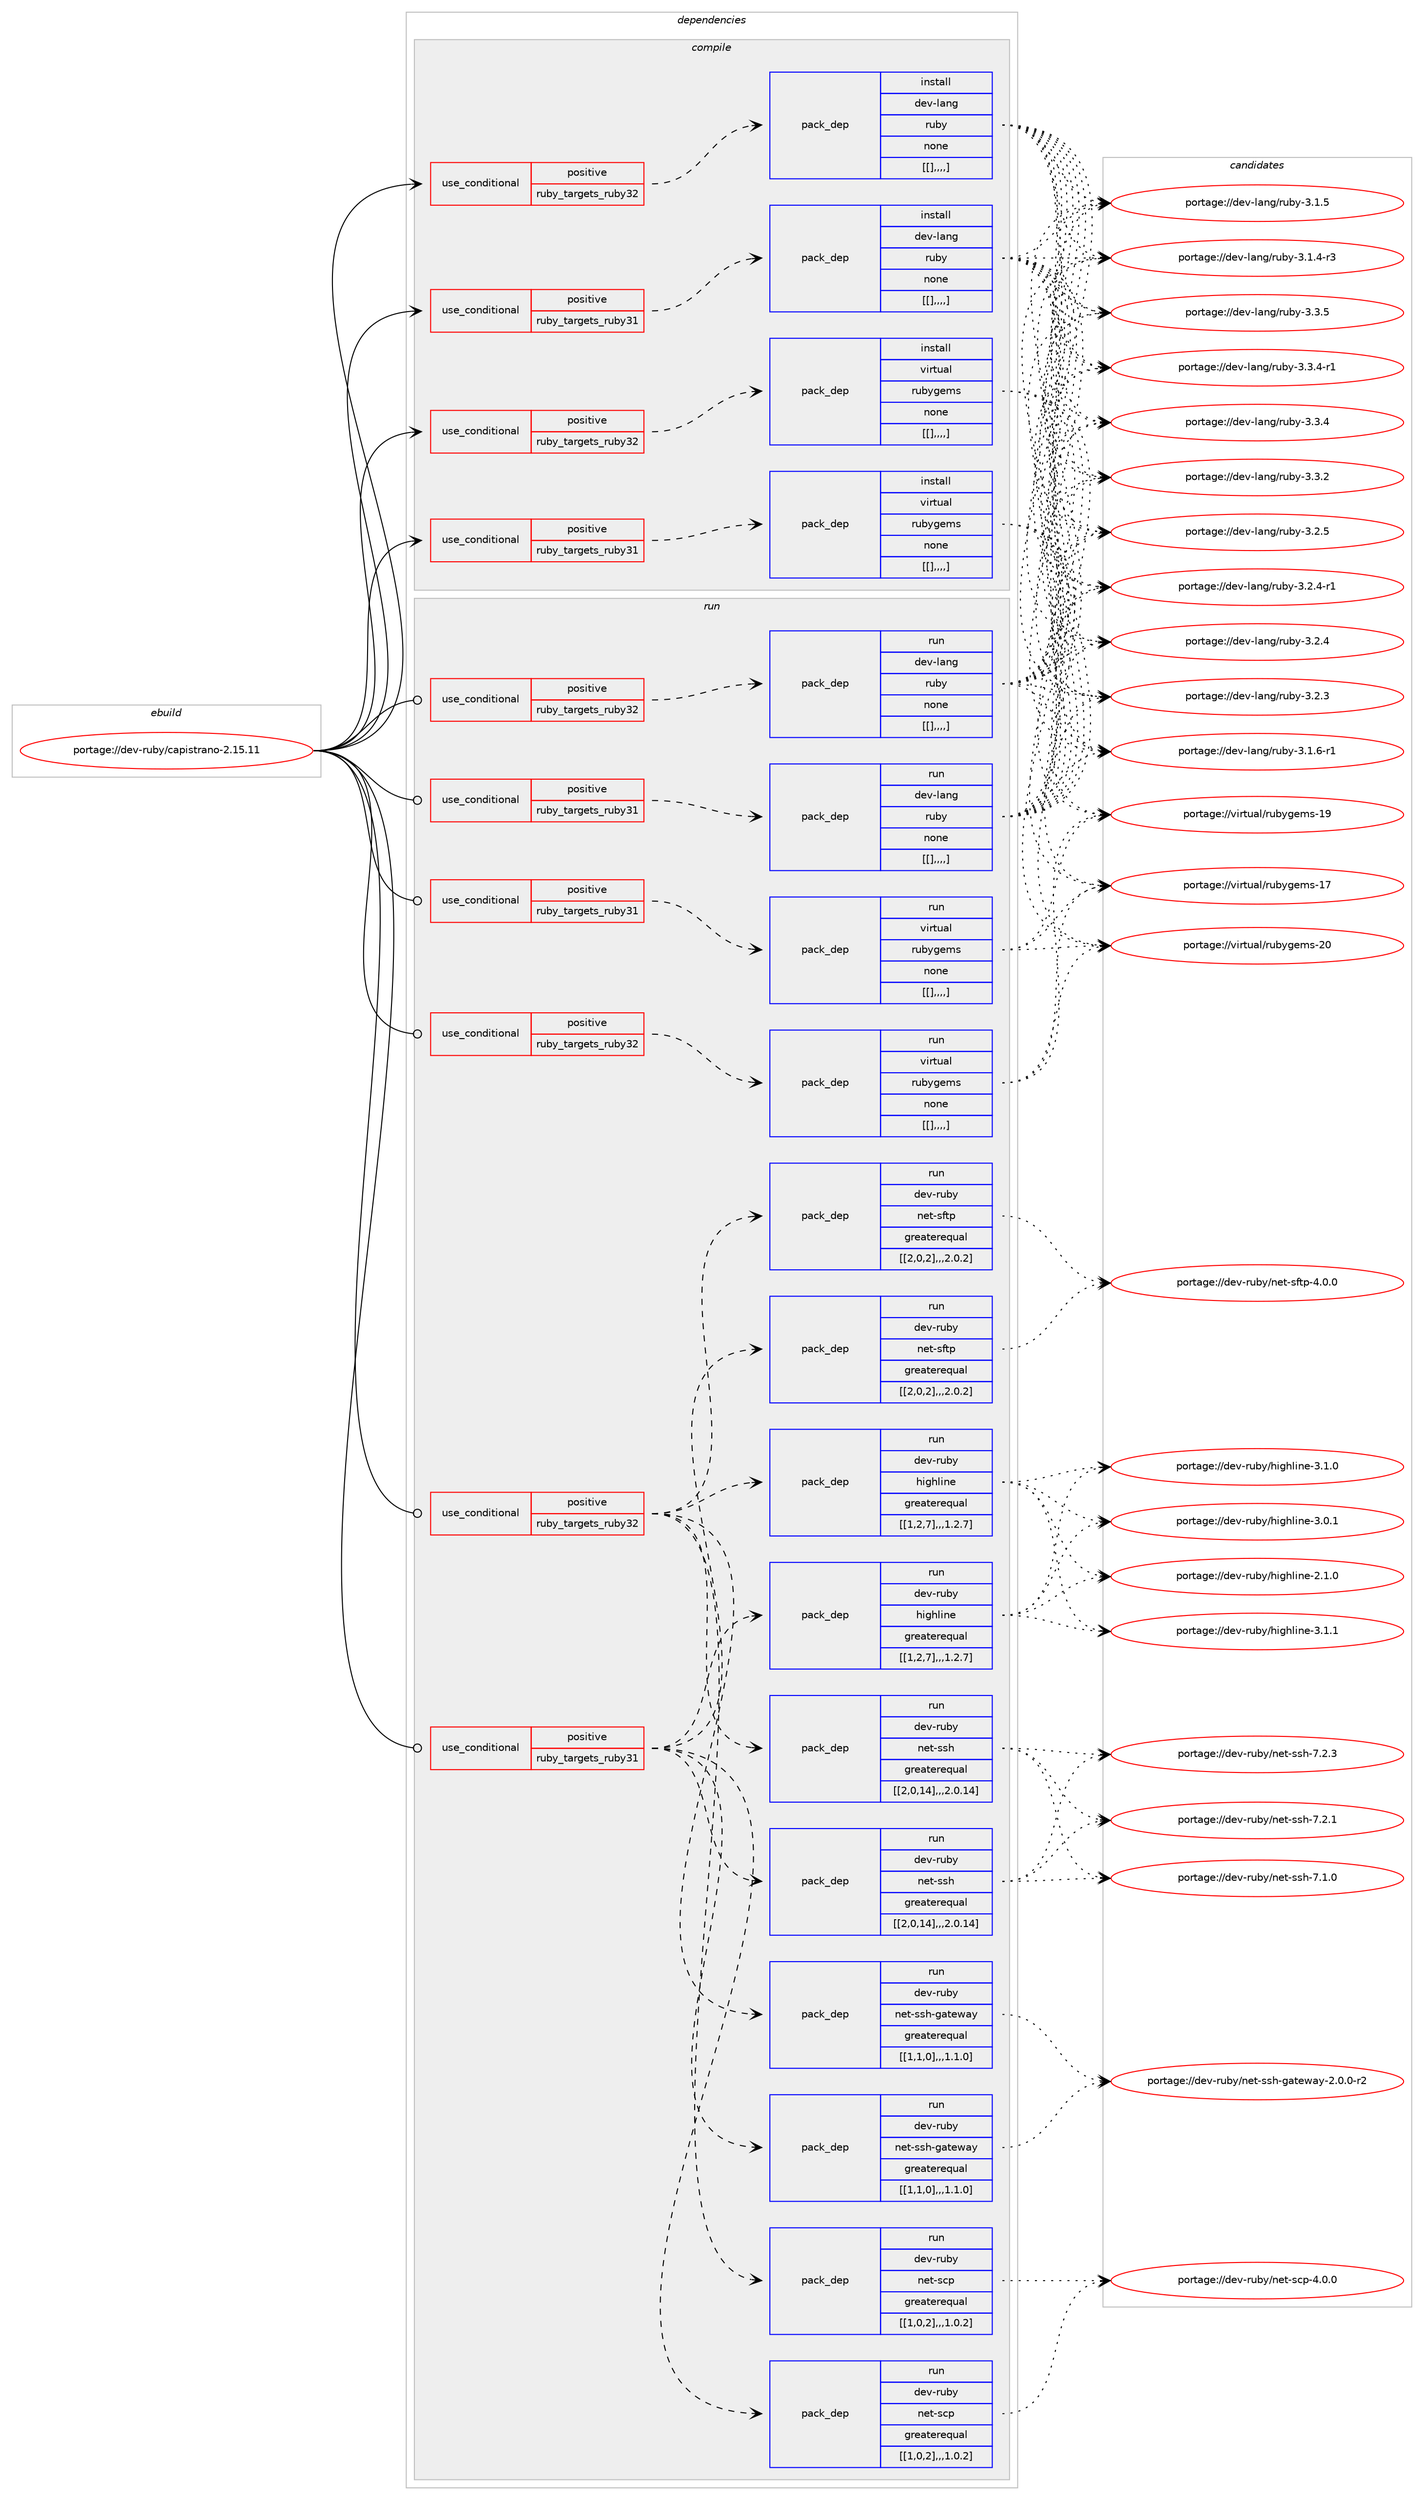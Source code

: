 digraph prolog {

# *************
# Graph options
# *************

newrank=true;
concentrate=true;
compound=true;
graph [rankdir=LR,fontname=Helvetica,fontsize=10,ranksep=1.5];#, ranksep=2.5, nodesep=0.2];
edge  [arrowhead=vee];
node  [fontname=Helvetica,fontsize=10];

# **********
# The ebuild
# **********

subgraph cluster_leftcol {
color=gray;
label=<<i>ebuild</i>>;
id [label="portage://dev-ruby/capistrano-2.15.11", color=red, width=4, href="../dev-ruby/capistrano-2.15.11.svg"];
}

# ****************
# The dependencies
# ****************

subgraph cluster_midcol {
color=gray;
label=<<i>dependencies</i>>;
subgraph cluster_compile {
fillcolor="#eeeeee";
style=filled;
label=<<i>compile</i>>;
subgraph cond47302 {
dependency182426 [label=<<TABLE BORDER="0" CELLBORDER="1" CELLSPACING="0" CELLPADDING="4"><TR><TD ROWSPAN="3" CELLPADDING="10">use_conditional</TD></TR><TR><TD>positive</TD></TR><TR><TD>ruby_targets_ruby31</TD></TR></TABLE>>, shape=none, color=red];
subgraph pack133843 {
dependency182427 [label=<<TABLE BORDER="0" CELLBORDER="1" CELLSPACING="0" CELLPADDING="4" WIDTH="220"><TR><TD ROWSPAN="6" CELLPADDING="30">pack_dep</TD></TR><TR><TD WIDTH="110">install</TD></TR><TR><TD>dev-lang</TD></TR><TR><TD>ruby</TD></TR><TR><TD>none</TD></TR><TR><TD>[[],,,,]</TD></TR></TABLE>>, shape=none, color=blue];
}
dependency182426:e -> dependency182427:w [weight=20,style="dashed",arrowhead="vee"];
}
id:e -> dependency182426:w [weight=20,style="solid",arrowhead="vee"];
subgraph cond47303 {
dependency182428 [label=<<TABLE BORDER="0" CELLBORDER="1" CELLSPACING="0" CELLPADDING="4"><TR><TD ROWSPAN="3" CELLPADDING="10">use_conditional</TD></TR><TR><TD>positive</TD></TR><TR><TD>ruby_targets_ruby31</TD></TR></TABLE>>, shape=none, color=red];
subgraph pack133844 {
dependency182429 [label=<<TABLE BORDER="0" CELLBORDER="1" CELLSPACING="0" CELLPADDING="4" WIDTH="220"><TR><TD ROWSPAN="6" CELLPADDING="30">pack_dep</TD></TR><TR><TD WIDTH="110">install</TD></TR><TR><TD>virtual</TD></TR><TR><TD>rubygems</TD></TR><TR><TD>none</TD></TR><TR><TD>[[],,,,]</TD></TR></TABLE>>, shape=none, color=blue];
}
dependency182428:e -> dependency182429:w [weight=20,style="dashed",arrowhead="vee"];
}
id:e -> dependency182428:w [weight=20,style="solid",arrowhead="vee"];
subgraph cond47304 {
dependency182430 [label=<<TABLE BORDER="0" CELLBORDER="1" CELLSPACING="0" CELLPADDING="4"><TR><TD ROWSPAN="3" CELLPADDING="10">use_conditional</TD></TR><TR><TD>positive</TD></TR><TR><TD>ruby_targets_ruby32</TD></TR></TABLE>>, shape=none, color=red];
subgraph pack133845 {
dependency182431 [label=<<TABLE BORDER="0" CELLBORDER="1" CELLSPACING="0" CELLPADDING="4" WIDTH="220"><TR><TD ROWSPAN="6" CELLPADDING="30">pack_dep</TD></TR><TR><TD WIDTH="110">install</TD></TR><TR><TD>dev-lang</TD></TR><TR><TD>ruby</TD></TR><TR><TD>none</TD></TR><TR><TD>[[],,,,]</TD></TR></TABLE>>, shape=none, color=blue];
}
dependency182430:e -> dependency182431:w [weight=20,style="dashed",arrowhead="vee"];
}
id:e -> dependency182430:w [weight=20,style="solid",arrowhead="vee"];
subgraph cond47305 {
dependency182432 [label=<<TABLE BORDER="0" CELLBORDER="1" CELLSPACING="0" CELLPADDING="4"><TR><TD ROWSPAN="3" CELLPADDING="10">use_conditional</TD></TR><TR><TD>positive</TD></TR><TR><TD>ruby_targets_ruby32</TD></TR></TABLE>>, shape=none, color=red];
subgraph pack133846 {
dependency182433 [label=<<TABLE BORDER="0" CELLBORDER="1" CELLSPACING="0" CELLPADDING="4" WIDTH="220"><TR><TD ROWSPAN="6" CELLPADDING="30">pack_dep</TD></TR><TR><TD WIDTH="110">install</TD></TR><TR><TD>virtual</TD></TR><TR><TD>rubygems</TD></TR><TR><TD>none</TD></TR><TR><TD>[[],,,,]</TD></TR></TABLE>>, shape=none, color=blue];
}
dependency182432:e -> dependency182433:w [weight=20,style="dashed",arrowhead="vee"];
}
id:e -> dependency182432:w [weight=20,style="solid",arrowhead="vee"];
}
subgraph cluster_compileandrun {
fillcolor="#eeeeee";
style=filled;
label=<<i>compile and run</i>>;
}
subgraph cluster_run {
fillcolor="#eeeeee";
style=filled;
label=<<i>run</i>>;
subgraph cond47306 {
dependency182434 [label=<<TABLE BORDER="0" CELLBORDER="1" CELLSPACING="0" CELLPADDING="4"><TR><TD ROWSPAN="3" CELLPADDING="10">use_conditional</TD></TR><TR><TD>positive</TD></TR><TR><TD>ruby_targets_ruby31</TD></TR></TABLE>>, shape=none, color=red];
subgraph pack133847 {
dependency182435 [label=<<TABLE BORDER="0" CELLBORDER="1" CELLSPACING="0" CELLPADDING="4" WIDTH="220"><TR><TD ROWSPAN="6" CELLPADDING="30">pack_dep</TD></TR><TR><TD WIDTH="110">run</TD></TR><TR><TD>dev-lang</TD></TR><TR><TD>ruby</TD></TR><TR><TD>none</TD></TR><TR><TD>[[],,,,]</TD></TR></TABLE>>, shape=none, color=blue];
}
dependency182434:e -> dependency182435:w [weight=20,style="dashed",arrowhead="vee"];
}
id:e -> dependency182434:w [weight=20,style="solid",arrowhead="odot"];
subgraph cond47307 {
dependency182436 [label=<<TABLE BORDER="0" CELLBORDER="1" CELLSPACING="0" CELLPADDING="4"><TR><TD ROWSPAN="3" CELLPADDING="10">use_conditional</TD></TR><TR><TD>positive</TD></TR><TR><TD>ruby_targets_ruby31</TD></TR></TABLE>>, shape=none, color=red];
subgraph pack133848 {
dependency182437 [label=<<TABLE BORDER="0" CELLBORDER="1" CELLSPACING="0" CELLPADDING="4" WIDTH="220"><TR><TD ROWSPAN="6" CELLPADDING="30">pack_dep</TD></TR><TR><TD WIDTH="110">run</TD></TR><TR><TD>dev-ruby</TD></TR><TR><TD>net-ssh</TD></TR><TR><TD>greaterequal</TD></TR><TR><TD>[[2,0,14],,,2.0.14]</TD></TR></TABLE>>, shape=none, color=blue];
}
dependency182436:e -> dependency182437:w [weight=20,style="dashed",arrowhead="vee"];
subgraph pack133849 {
dependency182438 [label=<<TABLE BORDER="0" CELLBORDER="1" CELLSPACING="0" CELLPADDING="4" WIDTH="220"><TR><TD ROWSPAN="6" CELLPADDING="30">pack_dep</TD></TR><TR><TD WIDTH="110">run</TD></TR><TR><TD>dev-ruby</TD></TR><TR><TD>net-sftp</TD></TR><TR><TD>greaterequal</TD></TR><TR><TD>[[2,0,2],,,2.0.2]</TD></TR></TABLE>>, shape=none, color=blue];
}
dependency182436:e -> dependency182438:w [weight=20,style="dashed",arrowhead="vee"];
subgraph pack133850 {
dependency182439 [label=<<TABLE BORDER="0" CELLBORDER="1" CELLSPACING="0" CELLPADDING="4" WIDTH="220"><TR><TD ROWSPAN="6" CELLPADDING="30">pack_dep</TD></TR><TR><TD WIDTH="110">run</TD></TR><TR><TD>dev-ruby</TD></TR><TR><TD>net-scp</TD></TR><TR><TD>greaterequal</TD></TR><TR><TD>[[1,0,2],,,1.0.2]</TD></TR></TABLE>>, shape=none, color=blue];
}
dependency182436:e -> dependency182439:w [weight=20,style="dashed",arrowhead="vee"];
subgraph pack133851 {
dependency182440 [label=<<TABLE BORDER="0" CELLBORDER="1" CELLSPACING="0" CELLPADDING="4" WIDTH="220"><TR><TD ROWSPAN="6" CELLPADDING="30">pack_dep</TD></TR><TR><TD WIDTH="110">run</TD></TR><TR><TD>dev-ruby</TD></TR><TR><TD>net-ssh-gateway</TD></TR><TR><TD>greaterequal</TD></TR><TR><TD>[[1,1,0],,,1.1.0]</TD></TR></TABLE>>, shape=none, color=blue];
}
dependency182436:e -> dependency182440:w [weight=20,style="dashed",arrowhead="vee"];
subgraph pack133852 {
dependency182441 [label=<<TABLE BORDER="0" CELLBORDER="1" CELLSPACING="0" CELLPADDING="4" WIDTH="220"><TR><TD ROWSPAN="6" CELLPADDING="30">pack_dep</TD></TR><TR><TD WIDTH="110">run</TD></TR><TR><TD>dev-ruby</TD></TR><TR><TD>highline</TD></TR><TR><TD>greaterequal</TD></TR><TR><TD>[[1,2,7],,,1.2.7]</TD></TR></TABLE>>, shape=none, color=blue];
}
dependency182436:e -> dependency182441:w [weight=20,style="dashed",arrowhead="vee"];
}
id:e -> dependency182436:w [weight=20,style="solid",arrowhead="odot"];
subgraph cond47308 {
dependency182442 [label=<<TABLE BORDER="0" CELLBORDER="1" CELLSPACING="0" CELLPADDING="4"><TR><TD ROWSPAN="3" CELLPADDING="10">use_conditional</TD></TR><TR><TD>positive</TD></TR><TR><TD>ruby_targets_ruby31</TD></TR></TABLE>>, shape=none, color=red];
subgraph pack133853 {
dependency182443 [label=<<TABLE BORDER="0" CELLBORDER="1" CELLSPACING="0" CELLPADDING="4" WIDTH="220"><TR><TD ROWSPAN="6" CELLPADDING="30">pack_dep</TD></TR><TR><TD WIDTH="110">run</TD></TR><TR><TD>virtual</TD></TR><TR><TD>rubygems</TD></TR><TR><TD>none</TD></TR><TR><TD>[[],,,,]</TD></TR></TABLE>>, shape=none, color=blue];
}
dependency182442:e -> dependency182443:w [weight=20,style="dashed",arrowhead="vee"];
}
id:e -> dependency182442:w [weight=20,style="solid",arrowhead="odot"];
subgraph cond47309 {
dependency182444 [label=<<TABLE BORDER="0" CELLBORDER="1" CELLSPACING="0" CELLPADDING="4"><TR><TD ROWSPAN="3" CELLPADDING="10">use_conditional</TD></TR><TR><TD>positive</TD></TR><TR><TD>ruby_targets_ruby32</TD></TR></TABLE>>, shape=none, color=red];
subgraph pack133854 {
dependency182445 [label=<<TABLE BORDER="0" CELLBORDER="1" CELLSPACING="0" CELLPADDING="4" WIDTH="220"><TR><TD ROWSPAN="6" CELLPADDING="30">pack_dep</TD></TR><TR><TD WIDTH="110">run</TD></TR><TR><TD>dev-lang</TD></TR><TR><TD>ruby</TD></TR><TR><TD>none</TD></TR><TR><TD>[[],,,,]</TD></TR></TABLE>>, shape=none, color=blue];
}
dependency182444:e -> dependency182445:w [weight=20,style="dashed",arrowhead="vee"];
}
id:e -> dependency182444:w [weight=20,style="solid",arrowhead="odot"];
subgraph cond47310 {
dependency182446 [label=<<TABLE BORDER="0" CELLBORDER="1" CELLSPACING="0" CELLPADDING="4"><TR><TD ROWSPAN="3" CELLPADDING="10">use_conditional</TD></TR><TR><TD>positive</TD></TR><TR><TD>ruby_targets_ruby32</TD></TR></TABLE>>, shape=none, color=red];
subgraph pack133855 {
dependency182447 [label=<<TABLE BORDER="0" CELLBORDER="1" CELLSPACING="0" CELLPADDING="4" WIDTH="220"><TR><TD ROWSPAN="6" CELLPADDING="30">pack_dep</TD></TR><TR><TD WIDTH="110">run</TD></TR><TR><TD>dev-ruby</TD></TR><TR><TD>net-ssh</TD></TR><TR><TD>greaterequal</TD></TR><TR><TD>[[2,0,14],,,2.0.14]</TD></TR></TABLE>>, shape=none, color=blue];
}
dependency182446:e -> dependency182447:w [weight=20,style="dashed",arrowhead="vee"];
subgraph pack133856 {
dependency182448 [label=<<TABLE BORDER="0" CELLBORDER="1" CELLSPACING="0" CELLPADDING="4" WIDTH="220"><TR><TD ROWSPAN="6" CELLPADDING="30">pack_dep</TD></TR><TR><TD WIDTH="110">run</TD></TR><TR><TD>dev-ruby</TD></TR><TR><TD>net-sftp</TD></TR><TR><TD>greaterequal</TD></TR><TR><TD>[[2,0,2],,,2.0.2]</TD></TR></TABLE>>, shape=none, color=blue];
}
dependency182446:e -> dependency182448:w [weight=20,style="dashed",arrowhead="vee"];
subgraph pack133857 {
dependency182449 [label=<<TABLE BORDER="0" CELLBORDER="1" CELLSPACING="0" CELLPADDING="4" WIDTH="220"><TR><TD ROWSPAN="6" CELLPADDING="30">pack_dep</TD></TR><TR><TD WIDTH="110">run</TD></TR><TR><TD>dev-ruby</TD></TR><TR><TD>net-scp</TD></TR><TR><TD>greaterequal</TD></TR><TR><TD>[[1,0,2],,,1.0.2]</TD></TR></TABLE>>, shape=none, color=blue];
}
dependency182446:e -> dependency182449:w [weight=20,style="dashed",arrowhead="vee"];
subgraph pack133858 {
dependency182450 [label=<<TABLE BORDER="0" CELLBORDER="1" CELLSPACING="0" CELLPADDING="4" WIDTH="220"><TR><TD ROWSPAN="6" CELLPADDING="30">pack_dep</TD></TR><TR><TD WIDTH="110">run</TD></TR><TR><TD>dev-ruby</TD></TR><TR><TD>net-ssh-gateway</TD></TR><TR><TD>greaterequal</TD></TR><TR><TD>[[1,1,0],,,1.1.0]</TD></TR></TABLE>>, shape=none, color=blue];
}
dependency182446:e -> dependency182450:w [weight=20,style="dashed",arrowhead="vee"];
subgraph pack133859 {
dependency182451 [label=<<TABLE BORDER="0" CELLBORDER="1" CELLSPACING="0" CELLPADDING="4" WIDTH="220"><TR><TD ROWSPAN="6" CELLPADDING="30">pack_dep</TD></TR><TR><TD WIDTH="110">run</TD></TR><TR><TD>dev-ruby</TD></TR><TR><TD>highline</TD></TR><TR><TD>greaterequal</TD></TR><TR><TD>[[1,2,7],,,1.2.7]</TD></TR></TABLE>>, shape=none, color=blue];
}
dependency182446:e -> dependency182451:w [weight=20,style="dashed",arrowhead="vee"];
}
id:e -> dependency182446:w [weight=20,style="solid",arrowhead="odot"];
subgraph cond47311 {
dependency182452 [label=<<TABLE BORDER="0" CELLBORDER="1" CELLSPACING="0" CELLPADDING="4"><TR><TD ROWSPAN="3" CELLPADDING="10">use_conditional</TD></TR><TR><TD>positive</TD></TR><TR><TD>ruby_targets_ruby32</TD></TR></TABLE>>, shape=none, color=red];
subgraph pack133860 {
dependency182453 [label=<<TABLE BORDER="0" CELLBORDER="1" CELLSPACING="0" CELLPADDING="4" WIDTH="220"><TR><TD ROWSPAN="6" CELLPADDING="30">pack_dep</TD></TR><TR><TD WIDTH="110">run</TD></TR><TR><TD>virtual</TD></TR><TR><TD>rubygems</TD></TR><TR><TD>none</TD></TR><TR><TD>[[],,,,]</TD></TR></TABLE>>, shape=none, color=blue];
}
dependency182452:e -> dependency182453:w [weight=20,style="dashed",arrowhead="vee"];
}
id:e -> dependency182452:w [weight=20,style="solid",arrowhead="odot"];
}
}

# **************
# The candidates
# **************

subgraph cluster_choices {
rank=same;
color=gray;
label=<<i>candidates</i>>;

subgraph choice133843 {
color=black;
nodesep=1;
choice10010111845108971101034711411798121455146514653 [label="portage://dev-lang/ruby-3.3.5", color=red, width=4,href="../dev-lang/ruby-3.3.5.svg"];
choice100101118451089711010347114117981214551465146524511449 [label="portage://dev-lang/ruby-3.3.4-r1", color=red, width=4,href="../dev-lang/ruby-3.3.4-r1.svg"];
choice10010111845108971101034711411798121455146514652 [label="portage://dev-lang/ruby-3.3.4", color=red, width=4,href="../dev-lang/ruby-3.3.4.svg"];
choice10010111845108971101034711411798121455146514650 [label="portage://dev-lang/ruby-3.3.2", color=red, width=4,href="../dev-lang/ruby-3.3.2.svg"];
choice10010111845108971101034711411798121455146504653 [label="portage://dev-lang/ruby-3.2.5", color=red, width=4,href="../dev-lang/ruby-3.2.5.svg"];
choice100101118451089711010347114117981214551465046524511449 [label="portage://dev-lang/ruby-3.2.4-r1", color=red, width=4,href="../dev-lang/ruby-3.2.4-r1.svg"];
choice10010111845108971101034711411798121455146504652 [label="portage://dev-lang/ruby-3.2.4", color=red, width=4,href="../dev-lang/ruby-3.2.4.svg"];
choice10010111845108971101034711411798121455146504651 [label="portage://dev-lang/ruby-3.2.3", color=red, width=4,href="../dev-lang/ruby-3.2.3.svg"];
choice100101118451089711010347114117981214551464946544511449 [label="portage://dev-lang/ruby-3.1.6-r1", color=red, width=4,href="../dev-lang/ruby-3.1.6-r1.svg"];
choice10010111845108971101034711411798121455146494653 [label="portage://dev-lang/ruby-3.1.5", color=red, width=4,href="../dev-lang/ruby-3.1.5.svg"];
choice100101118451089711010347114117981214551464946524511451 [label="portage://dev-lang/ruby-3.1.4-r3", color=red, width=4,href="../dev-lang/ruby-3.1.4-r3.svg"];
dependency182427:e -> choice10010111845108971101034711411798121455146514653:w [style=dotted,weight="100"];
dependency182427:e -> choice100101118451089711010347114117981214551465146524511449:w [style=dotted,weight="100"];
dependency182427:e -> choice10010111845108971101034711411798121455146514652:w [style=dotted,weight="100"];
dependency182427:e -> choice10010111845108971101034711411798121455146514650:w [style=dotted,weight="100"];
dependency182427:e -> choice10010111845108971101034711411798121455146504653:w [style=dotted,weight="100"];
dependency182427:e -> choice100101118451089711010347114117981214551465046524511449:w [style=dotted,weight="100"];
dependency182427:e -> choice10010111845108971101034711411798121455146504652:w [style=dotted,weight="100"];
dependency182427:e -> choice10010111845108971101034711411798121455146504651:w [style=dotted,weight="100"];
dependency182427:e -> choice100101118451089711010347114117981214551464946544511449:w [style=dotted,weight="100"];
dependency182427:e -> choice10010111845108971101034711411798121455146494653:w [style=dotted,weight="100"];
dependency182427:e -> choice100101118451089711010347114117981214551464946524511451:w [style=dotted,weight="100"];
}
subgraph choice133844 {
color=black;
nodesep=1;
choice118105114116117971084711411798121103101109115455048 [label="portage://virtual/rubygems-20", color=red, width=4,href="../virtual/rubygems-20.svg"];
choice118105114116117971084711411798121103101109115454957 [label="portage://virtual/rubygems-19", color=red, width=4,href="../virtual/rubygems-19.svg"];
choice118105114116117971084711411798121103101109115454955 [label="portage://virtual/rubygems-17", color=red, width=4,href="../virtual/rubygems-17.svg"];
dependency182429:e -> choice118105114116117971084711411798121103101109115455048:w [style=dotted,weight="100"];
dependency182429:e -> choice118105114116117971084711411798121103101109115454957:w [style=dotted,weight="100"];
dependency182429:e -> choice118105114116117971084711411798121103101109115454955:w [style=dotted,weight="100"];
}
subgraph choice133845 {
color=black;
nodesep=1;
choice10010111845108971101034711411798121455146514653 [label="portage://dev-lang/ruby-3.3.5", color=red, width=4,href="../dev-lang/ruby-3.3.5.svg"];
choice100101118451089711010347114117981214551465146524511449 [label="portage://dev-lang/ruby-3.3.4-r1", color=red, width=4,href="../dev-lang/ruby-3.3.4-r1.svg"];
choice10010111845108971101034711411798121455146514652 [label="portage://dev-lang/ruby-3.3.4", color=red, width=4,href="../dev-lang/ruby-3.3.4.svg"];
choice10010111845108971101034711411798121455146514650 [label="portage://dev-lang/ruby-3.3.2", color=red, width=4,href="../dev-lang/ruby-3.3.2.svg"];
choice10010111845108971101034711411798121455146504653 [label="portage://dev-lang/ruby-3.2.5", color=red, width=4,href="../dev-lang/ruby-3.2.5.svg"];
choice100101118451089711010347114117981214551465046524511449 [label="portage://dev-lang/ruby-3.2.4-r1", color=red, width=4,href="../dev-lang/ruby-3.2.4-r1.svg"];
choice10010111845108971101034711411798121455146504652 [label="portage://dev-lang/ruby-3.2.4", color=red, width=4,href="../dev-lang/ruby-3.2.4.svg"];
choice10010111845108971101034711411798121455146504651 [label="portage://dev-lang/ruby-3.2.3", color=red, width=4,href="../dev-lang/ruby-3.2.3.svg"];
choice100101118451089711010347114117981214551464946544511449 [label="portage://dev-lang/ruby-3.1.6-r1", color=red, width=4,href="../dev-lang/ruby-3.1.6-r1.svg"];
choice10010111845108971101034711411798121455146494653 [label="portage://dev-lang/ruby-3.1.5", color=red, width=4,href="../dev-lang/ruby-3.1.5.svg"];
choice100101118451089711010347114117981214551464946524511451 [label="portage://dev-lang/ruby-3.1.4-r3", color=red, width=4,href="../dev-lang/ruby-3.1.4-r3.svg"];
dependency182431:e -> choice10010111845108971101034711411798121455146514653:w [style=dotted,weight="100"];
dependency182431:e -> choice100101118451089711010347114117981214551465146524511449:w [style=dotted,weight="100"];
dependency182431:e -> choice10010111845108971101034711411798121455146514652:w [style=dotted,weight="100"];
dependency182431:e -> choice10010111845108971101034711411798121455146514650:w [style=dotted,weight="100"];
dependency182431:e -> choice10010111845108971101034711411798121455146504653:w [style=dotted,weight="100"];
dependency182431:e -> choice100101118451089711010347114117981214551465046524511449:w [style=dotted,weight="100"];
dependency182431:e -> choice10010111845108971101034711411798121455146504652:w [style=dotted,weight="100"];
dependency182431:e -> choice10010111845108971101034711411798121455146504651:w [style=dotted,weight="100"];
dependency182431:e -> choice100101118451089711010347114117981214551464946544511449:w [style=dotted,weight="100"];
dependency182431:e -> choice10010111845108971101034711411798121455146494653:w [style=dotted,weight="100"];
dependency182431:e -> choice100101118451089711010347114117981214551464946524511451:w [style=dotted,weight="100"];
}
subgraph choice133846 {
color=black;
nodesep=1;
choice118105114116117971084711411798121103101109115455048 [label="portage://virtual/rubygems-20", color=red, width=4,href="../virtual/rubygems-20.svg"];
choice118105114116117971084711411798121103101109115454957 [label="portage://virtual/rubygems-19", color=red, width=4,href="../virtual/rubygems-19.svg"];
choice118105114116117971084711411798121103101109115454955 [label="portage://virtual/rubygems-17", color=red, width=4,href="../virtual/rubygems-17.svg"];
dependency182433:e -> choice118105114116117971084711411798121103101109115455048:w [style=dotted,weight="100"];
dependency182433:e -> choice118105114116117971084711411798121103101109115454957:w [style=dotted,weight="100"];
dependency182433:e -> choice118105114116117971084711411798121103101109115454955:w [style=dotted,weight="100"];
}
subgraph choice133847 {
color=black;
nodesep=1;
choice10010111845108971101034711411798121455146514653 [label="portage://dev-lang/ruby-3.3.5", color=red, width=4,href="../dev-lang/ruby-3.3.5.svg"];
choice100101118451089711010347114117981214551465146524511449 [label="portage://dev-lang/ruby-3.3.4-r1", color=red, width=4,href="../dev-lang/ruby-3.3.4-r1.svg"];
choice10010111845108971101034711411798121455146514652 [label="portage://dev-lang/ruby-3.3.4", color=red, width=4,href="../dev-lang/ruby-3.3.4.svg"];
choice10010111845108971101034711411798121455146514650 [label="portage://dev-lang/ruby-3.3.2", color=red, width=4,href="../dev-lang/ruby-3.3.2.svg"];
choice10010111845108971101034711411798121455146504653 [label="portage://dev-lang/ruby-3.2.5", color=red, width=4,href="../dev-lang/ruby-3.2.5.svg"];
choice100101118451089711010347114117981214551465046524511449 [label="portage://dev-lang/ruby-3.2.4-r1", color=red, width=4,href="../dev-lang/ruby-3.2.4-r1.svg"];
choice10010111845108971101034711411798121455146504652 [label="portage://dev-lang/ruby-3.2.4", color=red, width=4,href="../dev-lang/ruby-3.2.4.svg"];
choice10010111845108971101034711411798121455146504651 [label="portage://dev-lang/ruby-3.2.3", color=red, width=4,href="../dev-lang/ruby-3.2.3.svg"];
choice100101118451089711010347114117981214551464946544511449 [label="portage://dev-lang/ruby-3.1.6-r1", color=red, width=4,href="../dev-lang/ruby-3.1.6-r1.svg"];
choice10010111845108971101034711411798121455146494653 [label="portage://dev-lang/ruby-3.1.5", color=red, width=4,href="../dev-lang/ruby-3.1.5.svg"];
choice100101118451089711010347114117981214551464946524511451 [label="portage://dev-lang/ruby-3.1.4-r3", color=red, width=4,href="../dev-lang/ruby-3.1.4-r3.svg"];
dependency182435:e -> choice10010111845108971101034711411798121455146514653:w [style=dotted,weight="100"];
dependency182435:e -> choice100101118451089711010347114117981214551465146524511449:w [style=dotted,weight="100"];
dependency182435:e -> choice10010111845108971101034711411798121455146514652:w [style=dotted,weight="100"];
dependency182435:e -> choice10010111845108971101034711411798121455146514650:w [style=dotted,weight="100"];
dependency182435:e -> choice10010111845108971101034711411798121455146504653:w [style=dotted,weight="100"];
dependency182435:e -> choice100101118451089711010347114117981214551465046524511449:w [style=dotted,weight="100"];
dependency182435:e -> choice10010111845108971101034711411798121455146504652:w [style=dotted,weight="100"];
dependency182435:e -> choice10010111845108971101034711411798121455146504651:w [style=dotted,weight="100"];
dependency182435:e -> choice100101118451089711010347114117981214551464946544511449:w [style=dotted,weight="100"];
dependency182435:e -> choice10010111845108971101034711411798121455146494653:w [style=dotted,weight="100"];
dependency182435:e -> choice100101118451089711010347114117981214551464946524511451:w [style=dotted,weight="100"];
}
subgraph choice133848 {
color=black;
nodesep=1;
choice10010111845114117981214711010111645115115104455546504651 [label="portage://dev-ruby/net-ssh-7.2.3", color=red, width=4,href="../dev-ruby/net-ssh-7.2.3.svg"];
choice10010111845114117981214711010111645115115104455546504649 [label="portage://dev-ruby/net-ssh-7.2.1", color=red, width=4,href="../dev-ruby/net-ssh-7.2.1.svg"];
choice10010111845114117981214711010111645115115104455546494648 [label="portage://dev-ruby/net-ssh-7.1.0", color=red, width=4,href="../dev-ruby/net-ssh-7.1.0.svg"];
dependency182437:e -> choice10010111845114117981214711010111645115115104455546504651:w [style=dotted,weight="100"];
dependency182437:e -> choice10010111845114117981214711010111645115115104455546504649:w [style=dotted,weight="100"];
dependency182437:e -> choice10010111845114117981214711010111645115115104455546494648:w [style=dotted,weight="100"];
}
subgraph choice133849 {
color=black;
nodesep=1;
choice10010111845114117981214711010111645115102116112455246484648 [label="portage://dev-ruby/net-sftp-4.0.0", color=red, width=4,href="../dev-ruby/net-sftp-4.0.0.svg"];
dependency182438:e -> choice10010111845114117981214711010111645115102116112455246484648:w [style=dotted,weight="100"];
}
subgraph choice133850 {
color=black;
nodesep=1;
choice1001011184511411798121471101011164511599112455246484648 [label="portage://dev-ruby/net-scp-4.0.0", color=red, width=4,href="../dev-ruby/net-scp-4.0.0.svg"];
dependency182439:e -> choice1001011184511411798121471101011164511599112455246484648:w [style=dotted,weight="100"];
}
subgraph choice133851 {
color=black;
nodesep=1;
choice100101118451141179812147110101116451151151044510397116101119971214550464846484511450 [label="portage://dev-ruby/net-ssh-gateway-2.0.0-r2", color=red, width=4,href="../dev-ruby/net-ssh-gateway-2.0.0-r2.svg"];
dependency182440:e -> choice100101118451141179812147110101116451151151044510397116101119971214550464846484511450:w [style=dotted,weight="100"];
}
subgraph choice133852 {
color=black;
nodesep=1;
choice100101118451141179812147104105103104108105110101455146494649 [label="portage://dev-ruby/highline-3.1.1", color=red, width=4,href="../dev-ruby/highline-3.1.1.svg"];
choice100101118451141179812147104105103104108105110101455146494648 [label="portage://dev-ruby/highline-3.1.0", color=red, width=4,href="../dev-ruby/highline-3.1.0.svg"];
choice100101118451141179812147104105103104108105110101455146484649 [label="portage://dev-ruby/highline-3.0.1", color=red, width=4,href="../dev-ruby/highline-3.0.1.svg"];
choice100101118451141179812147104105103104108105110101455046494648 [label="portage://dev-ruby/highline-2.1.0", color=red, width=4,href="../dev-ruby/highline-2.1.0.svg"];
dependency182441:e -> choice100101118451141179812147104105103104108105110101455146494649:w [style=dotted,weight="100"];
dependency182441:e -> choice100101118451141179812147104105103104108105110101455146494648:w [style=dotted,weight="100"];
dependency182441:e -> choice100101118451141179812147104105103104108105110101455146484649:w [style=dotted,weight="100"];
dependency182441:e -> choice100101118451141179812147104105103104108105110101455046494648:w [style=dotted,weight="100"];
}
subgraph choice133853 {
color=black;
nodesep=1;
choice118105114116117971084711411798121103101109115455048 [label="portage://virtual/rubygems-20", color=red, width=4,href="../virtual/rubygems-20.svg"];
choice118105114116117971084711411798121103101109115454957 [label="portage://virtual/rubygems-19", color=red, width=4,href="../virtual/rubygems-19.svg"];
choice118105114116117971084711411798121103101109115454955 [label="portage://virtual/rubygems-17", color=red, width=4,href="../virtual/rubygems-17.svg"];
dependency182443:e -> choice118105114116117971084711411798121103101109115455048:w [style=dotted,weight="100"];
dependency182443:e -> choice118105114116117971084711411798121103101109115454957:w [style=dotted,weight="100"];
dependency182443:e -> choice118105114116117971084711411798121103101109115454955:w [style=dotted,weight="100"];
}
subgraph choice133854 {
color=black;
nodesep=1;
choice10010111845108971101034711411798121455146514653 [label="portage://dev-lang/ruby-3.3.5", color=red, width=4,href="../dev-lang/ruby-3.3.5.svg"];
choice100101118451089711010347114117981214551465146524511449 [label="portage://dev-lang/ruby-3.3.4-r1", color=red, width=4,href="../dev-lang/ruby-3.3.4-r1.svg"];
choice10010111845108971101034711411798121455146514652 [label="portage://dev-lang/ruby-3.3.4", color=red, width=4,href="../dev-lang/ruby-3.3.4.svg"];
choice10010111845108971101034711411798121455146514650 [label="portage://dev-lang/ruby-3.3.2", color=red, width=4,href="../dev-lang/ruby-3.3.2.svg"];
choice10010111845108971101034711411798121455146504653 [label="portage://dev-lang/ruby-3.2.5", color=red, width=4,href="../dev-lang/ruby-3.2.5.svg"];
choice100101118451089711010347114117981214551465046524511449 [label="portage://dev-lang/ruby-3.2.4-r1", color=red, width=4,href="../dev-lang/ruby-3.2.4-r1.svg"];
choice10010111845108971101034711411798121455146504652 [label="portage://dev-lang/ruby-3.2.4", color=red, width=4,href="../dev-lang/ruby-3.2.4.svg"];
choice10010111845108971101034711411798121455146504651 [label="portage://dev-lang/ruby-3.2.3", color=red, width=4,href="../dev-lang/ruby-3.2.3.svg"];
choice100101118451089711010347114117981214551464946544511449 [label="portage://dev-lang/ruby-3.1.6-r1", color=red, width=4,href="../dev-lang/ruby-3.1.6-r1.svg"];
choice10010111845108971101034711411798121455146494653 [label="portage://dev-lang/ruby-3.1.5", color=red, width=4,href="../dev-lang/ruby-3.1.5.svg"];
choice100101118451089711010347114117981214551464946524511451 [label="portage://dev-lang/ruby-3.1.4-r3", color=red, width=4,href="../dev-lang/ruby-3.1.4-r3.svg"];
dependency182445:e -> choice10010111845108971101034711411798121455146514653:w [style=dotted,weight="100"];
dependency182445:e -> choice100101118451089711010347114117981214551465146524511449:w [style=dotted,weight="100"];
dependency182445:e -> choice10010111845108971101034711411798121455146514652:w [style=dotted,weight="100"];
dependency182445:e -> choice10010111845108971101034711411798121455146514650:w [style=dotted,weight="100"];
dependency182445:e -> choice10010111845108971101034711411798121455146504653:w [style=dotted,weight="100"];
dependency182445:e -> choice100101118451089711010347114117981214551465046524511449:w [style=dotted,weight="100"];
dependency182445:e -> choice10010111845108971101034711411798121455146504652:w [style=dotted,weight="100"];
dependency182445:e -> choice10010111845108971101034711411798121455146504651:w [style=dotted,weight="100"];
dependency182445:e -> choice100101118451089711010347114117981214551464946544511449:w [style=dotted,weight="100"];
dependency182445:e -> choice10010111845108971101034711411798121455146494653:w [style=dotted,weight="100"];
dependency182445:e -> choice100101118451089711010347114117981214551464946524511451:w [style=dotted,weight="100"];
}
subgraph choice133855 {
color=black;
nodesep=1;
choice10010111845114117981214711010111645115115104455546504651 [label="portage://dev-ruby/net-ssh-7.2.3", color=red, width=4,href="../dev-ruby/net-ssh-7.2.3.svg"];
choice10010111845114117981214711010111645115115104455546504649 [label="portage://dev-ruby/net-ssh-7.2.1", color=red, width=4,href="../dev-ruby/net-ssh-7.2.1.svg"];
choice10010111845114117981214711010111645115115104455546494648 [label="portage://dev-ruby/net-ssh-7.1.0", color=red, width=4,href="../dev-ruby/net-ssh-7.1.0.svg"];
dependency182447:e -> choice10010111845114117981214711010111645115115104455546504651:w [style=dotted,weight="100"];
dependency182447:e -> choice10010111845114117981214711010111645115115104455546504649:w [style=dotted,weight="100"];
dependency182447:e -> choice10010111845114117981214711010111645115115104455546494648:w [style=dotted,weight="100"];
}
subgraph choice133856 {
color=black;
nodesep=1;
choice10010111845114117981214711010111645115102116112455246484648 [label="portage://dev-ruby/net-sftp-4.0.0", color=red, width=4,href="../dev-ruby/net-sftp-4.0.0.svg"];
dependency182448:e -> choice10010111845114117981214711010111645115102116112455246484648:w [style=dotted,weight="100"];
}
subgraph choice133857 {
color=black;
nodesep=1;
choice1001011184511411798121471101011164511599112455246484648 [label="portage://dev-ruby/net-scp-4.0.0", color=red, width=4,href="../dev-ruby/net-scp-4.0.0.svg"];
dependency182449:e -> choice1001011184511411798121471101011164511599112455246484648:w [style=dotted,weight="100"];
}
subgraph choice133858 {
color=black;
nodesep=1;
choice100101118451141179812147110101116451151151044510397116101119971214550464846484511450 [label="portage://dev-ruby/net-ssh-gateway-2.0.0-r2", color=red, width=4,href="../dev-ruby/net-ssh-gateway-2.0.0-r2.svg"];
dependency182450:e -> choice100101118451141179812147110101116451151151044510397116101119971214550464846484511450:w [style=dotted,weight="100"];
}
subgraph choice133859 {
color=black;
nodesep=1;
choice100101118451141179812147104105103104108105110101455146494649 [label="portage://dev-ruby/highline-3.1.1", color=red, width=4,href="../dev-ruby/highline-3.1.1.svg"];
choice100101118451141179812147104105103104108105110101455146494648 [label="portage://dev-ruby/highline-3.1.0", color=red, width=4,href="../dev-ruby/highline-3.1.0.svg"];
choice100101118451141179812147104105103104108105110101455146484649 [label="portage://dev-ruby/highline-3.0.1", color=red, width=4,href="../dev-ruby/highline-3.0.1.svg"];
choice100101118451141179812147104105103104108105110101455046494648 [label="portage://dev-ruby/highline-2.1.0", color=red, width=4,href="../dev-ruby/highline-2.1.0.svg"];
dependency182451:e -> choice100101118451141179812147104105103104108105110101455146494649:w [style=dotted,weight="100"];
dependency182451:e -> choice100101118451141179812147104105103104108105110101455146494648:w [style=dotted,weight="100"];
dependency182451:e -> choice100101118451141179812147104105103104108105110101455146484649:w [style=dotted,weight="100"];
dependency182451:e -> choice100101118451141179812147104105103104108105110101455046494648:w [style=dotted,weight="100"];
}
subgraph choice133860 {
color=black;
nodesep=1;
choice118105114116117971084711411798121103101109115455048 [label="portage://virtual/rubygems-20", color=red, width=4,href="../virtual/rubygems-20.svg"];
choice118105114116117971084711411798121103101109115454957 [label="portage://virtual/rubygems-19", color=red, width=4,href="../virtual/rubygems-19.svg"];
choice118105114116117971084711411798121103101109115454955 [label="portage://virtual/rubygems-17", color=red, width=4,href="../virtual/rubygems-17.svg"];
dependency182453:e -> choice118105114116117971084711411798121103101109115455048:w [style=dotted,weight="100"];
dependency182453:e -> choice118105114116117971084711411798121103101109115454957:w [style=dotted,weight="100"];
dependency182453:e -> choice118105114116117971084711411798121103101109115454955:w [style=dotted,weight="100"];
}
}

}
